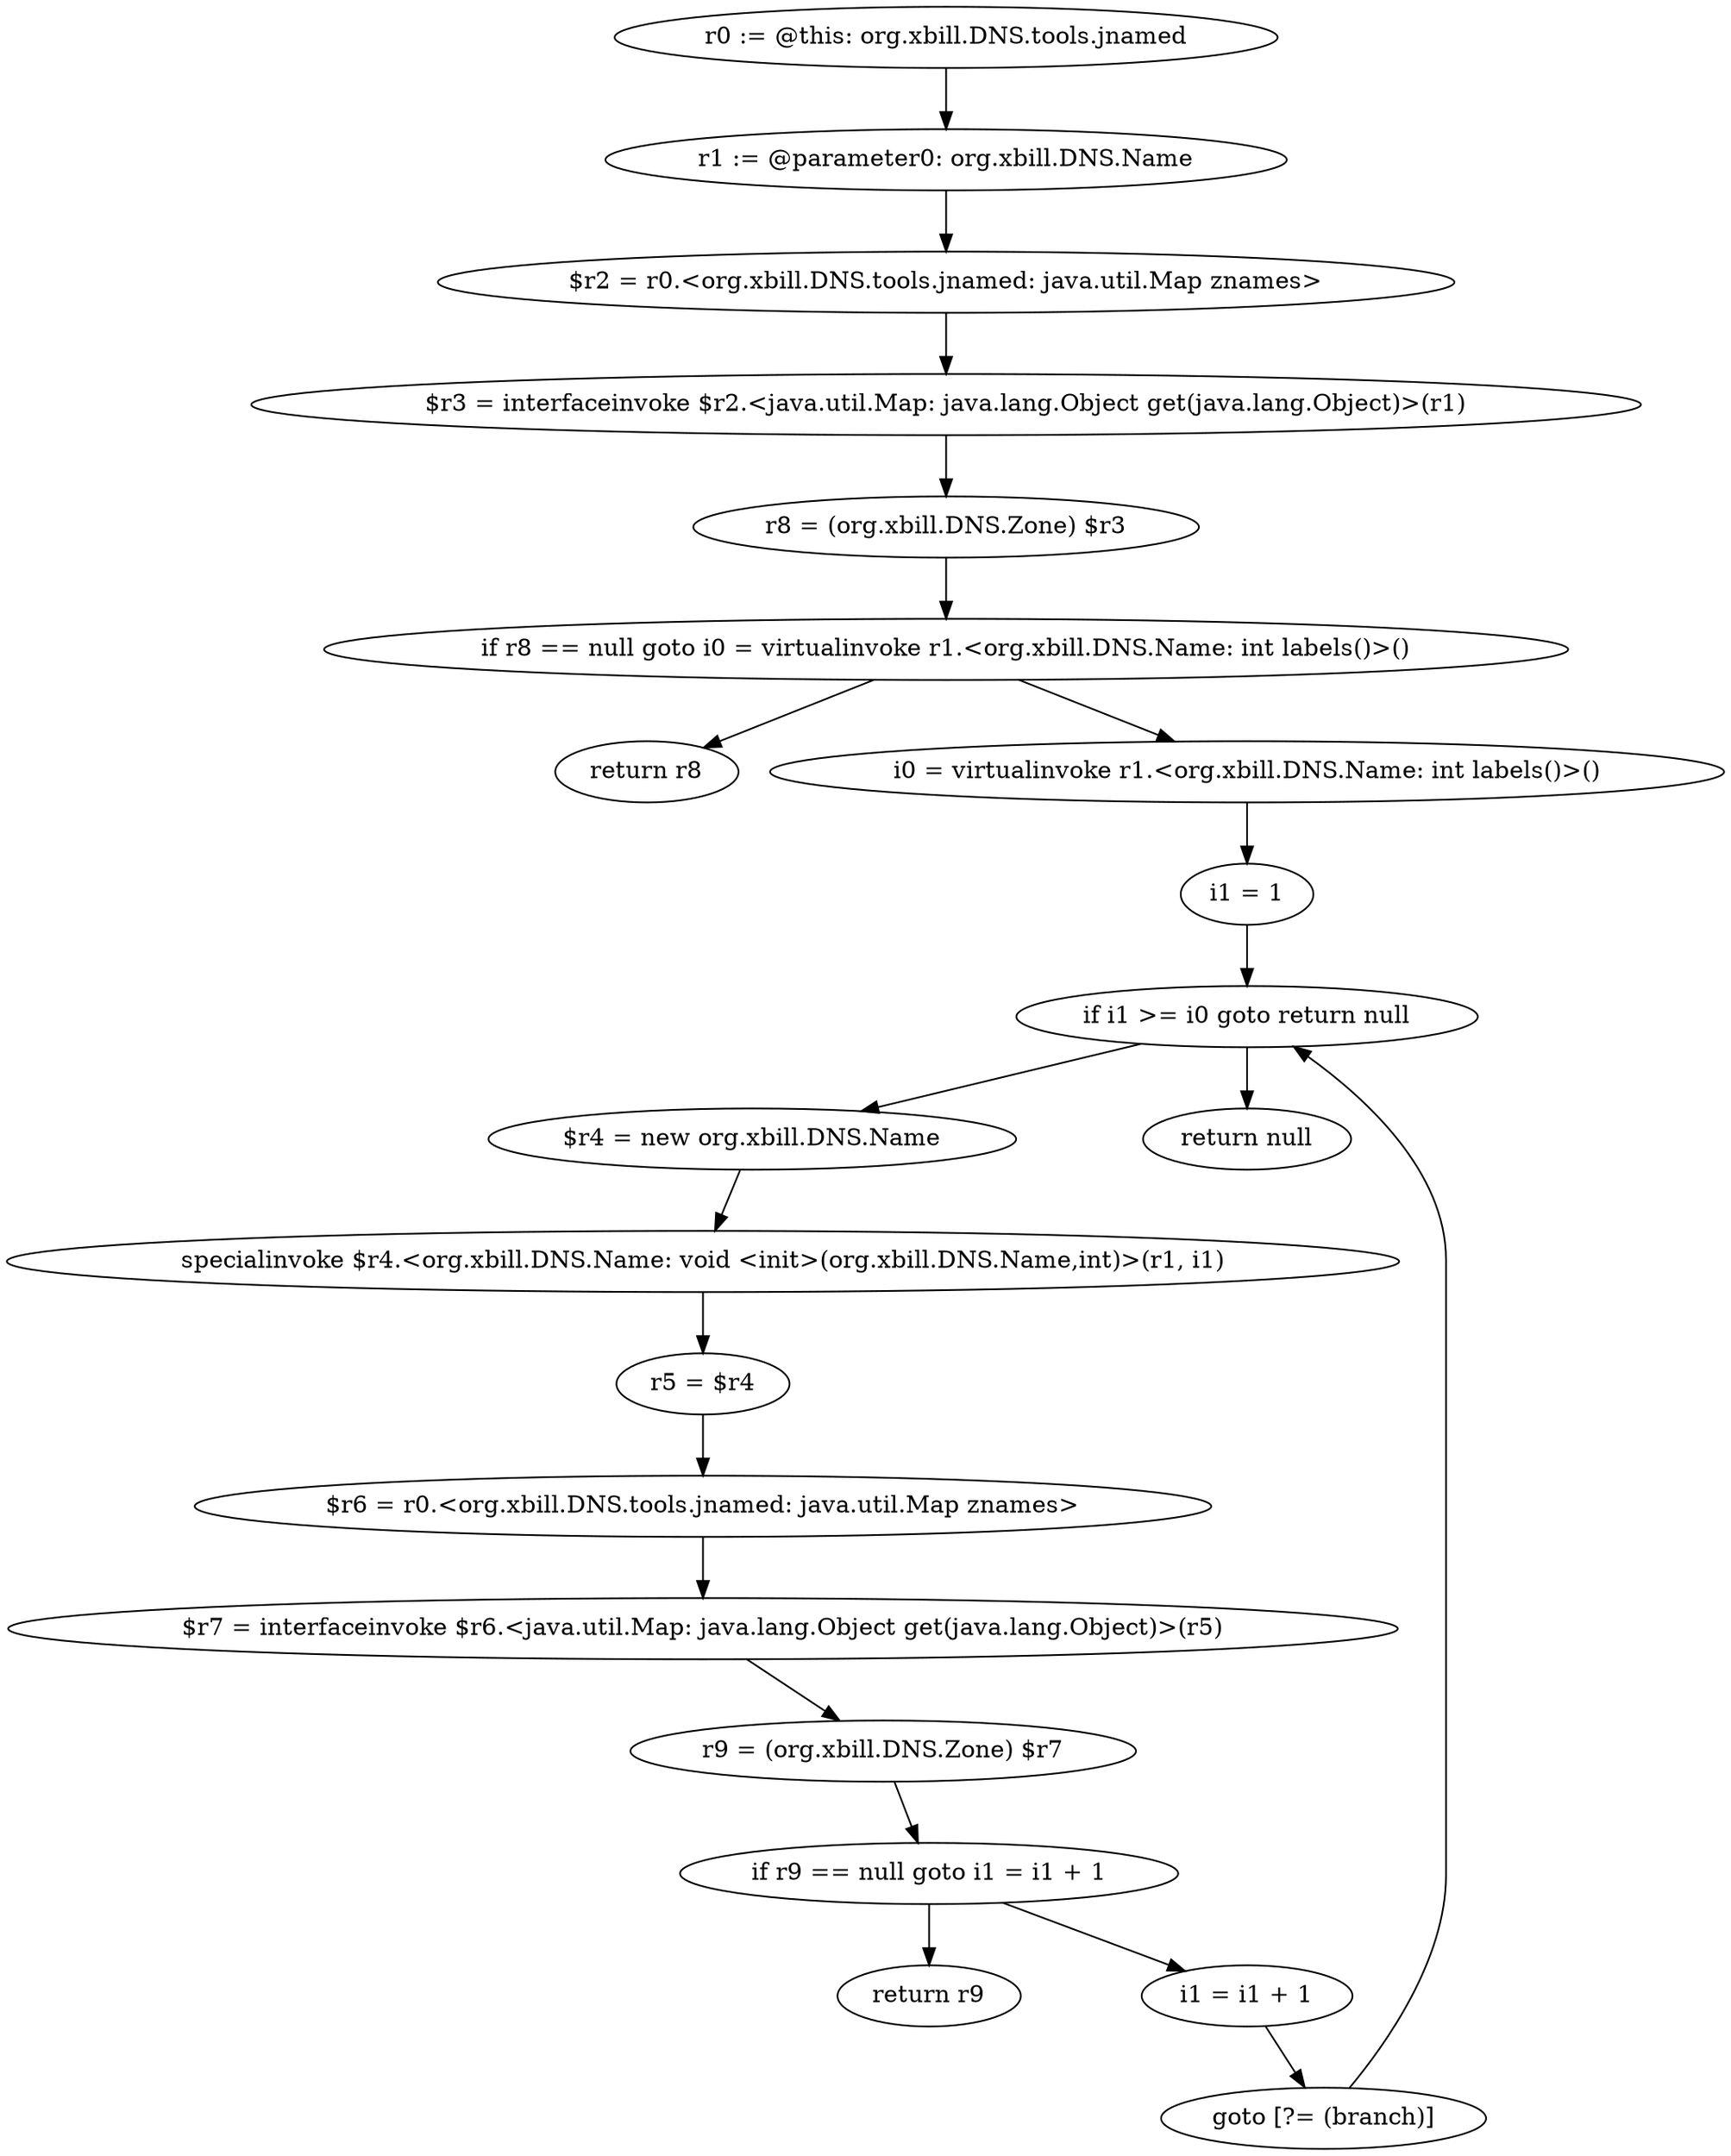 digraph "unitGraph" {
    "r0 := @this: org.xbill.DNS.tools.jnamed"
    "r1 := @parameter0: org.xbill.DNS.Name"
    "$r2 = r0.<org.xbill.DNS.tools.jnamed: java.util.Map znames>"
    "$r3 = interfaceinvoke $r2.<java.util.Map: java.lang.Object get(java.lang.Object)>(r1)"
    "r8 = (org.xbill.DNS.Zone) $r3"
    "if r8 == null goto i0 = virtualinvoke r1.<org.xbill.DNS.Name: int labels()>()"
    "return r8"
    "i0 = virtualinvoke r1.<org.xbill.DNS.Name: int labels()>()"
    "i1 = 1"
    "if i1 >= i0 goto return null"
    "$r4 = new org.xbill.DNS.Name"
    "specialinvoke $r4.<org.xbill.DNS.Name: void <init>(org.xbill.DNS.Name,int)>(r1, i1)"
    "r5 = $r4"
    "$r6 = r0.<org.xbill.DNS.tools.jnamed: java.util.Map znames>"
    "$r7 = interfaceinvoke $r6.<java.util.Map: java.lang.Object get(java.lang.Object)>(r5)"
    "r9 = (org.xbill.DNS.Zone) $r7"
    "if r9 == null goto i1 = i1 + 1"
    "return r9"
    "i1 = i1 + 1"
    "goto [?= (branch)]"
    "return null"
    "r0 := @this: org.xbill.DNS.tools.jnamed"->"r1 := @parameter0: org.xbill.DNS.Name";
    "r1 := @parameter0: org.xbill.DNS.Name"->"$r2 = r0.<org.xbill.DNS.tools.jnamed: java.util.Map znames>";
    "$r2 = r0.<org.xbill.DNS.tools.jnamed: java.util.Map znames>"->"$r3 = interfaceinvoke $r2.<java.util.Map: java.lang.Object get(java.lang.Object)>(r1)";
    "$r3 = interfaceinvoke $r2.<java.util.Map: java.lang.Object get(java.lang.Object)>(r1)"->"r8 = (org.xbill.DNS.Zone) $r3";
    "r8 = (org.xbill.DNS.Zone) $r3"->"if r8 == null goto i0 = virtualinvoke r1.<org.xbill.DNS.Name: int labels()>()";
    "if r8 == null goto i0 = virtualinvoke r1.<org.xbill.DNS.Name: int labels()>()"->"return r8";
    "if r8 == null goto i0 = virtualinvoke r1.<org.xbill.DNS.Name: int labels()>()"->"i0 = virtualinvoke r1.<org.xbill.DNS.Name: int labels()>()";
    "i0 = virtualinvoke r1.<org.xbill.DNS.Name: int labels()>()"->"i1 = 1";
    "i1 = 1"->"if i1 >= i0 goto return null";
    "if i1 >= i0 goto return null"->"$r4 = new org.xbill.DNS.Name";
    "if i1 >= i0 goto return null"->"return null";
    "$r4 = new org.xbill.DNS.Name"->"specialinvoke $r4.<org.xbill.DNS.Name: void <init>(org.xbill.DNS.Name,int)>(r1, i1)";
    "specialinvoke $r4.<org.xbill.DNS.Name: void <init>(org.xbill.DNS.Name,int)>(r1, i1)"->"r5 = $r4";
    "r5 = $r4"->"$r6 = r0.<org.xbill.DNS.tools.jnamed: java.util.Map znames>";
    "$r6 = r0.<org.xbill.DNS.tools.jnamed: java.util.Map znames>"->"$r7 = interfaceinvoke $r6.<java.util.Map: java.lang.Object get(java.lang.Object)>(r5)";
    "$r7 = interfaceinvoke $r6.<java.util.Map: java.lang.Object get(java.lang.Object)>(r5)"->"r9 = (org.xbill.DNS.Zone) $r7";
    "r9 = (org.xbill.DNS.Zone) $r7"->"if r9 == null goto i1 = i1 + 1";
    "if r9 == null goto i1 = i1 + 1"->"return r9";
    "if r9 == null goto i1 = i1 + 1"->"i1 = i1 + 1";
    "i1 = i1 + 1"->"goto [?= (branch)]";
    "goto [?= (branch)]"->"if i1 >= i0 goto return null";
}
